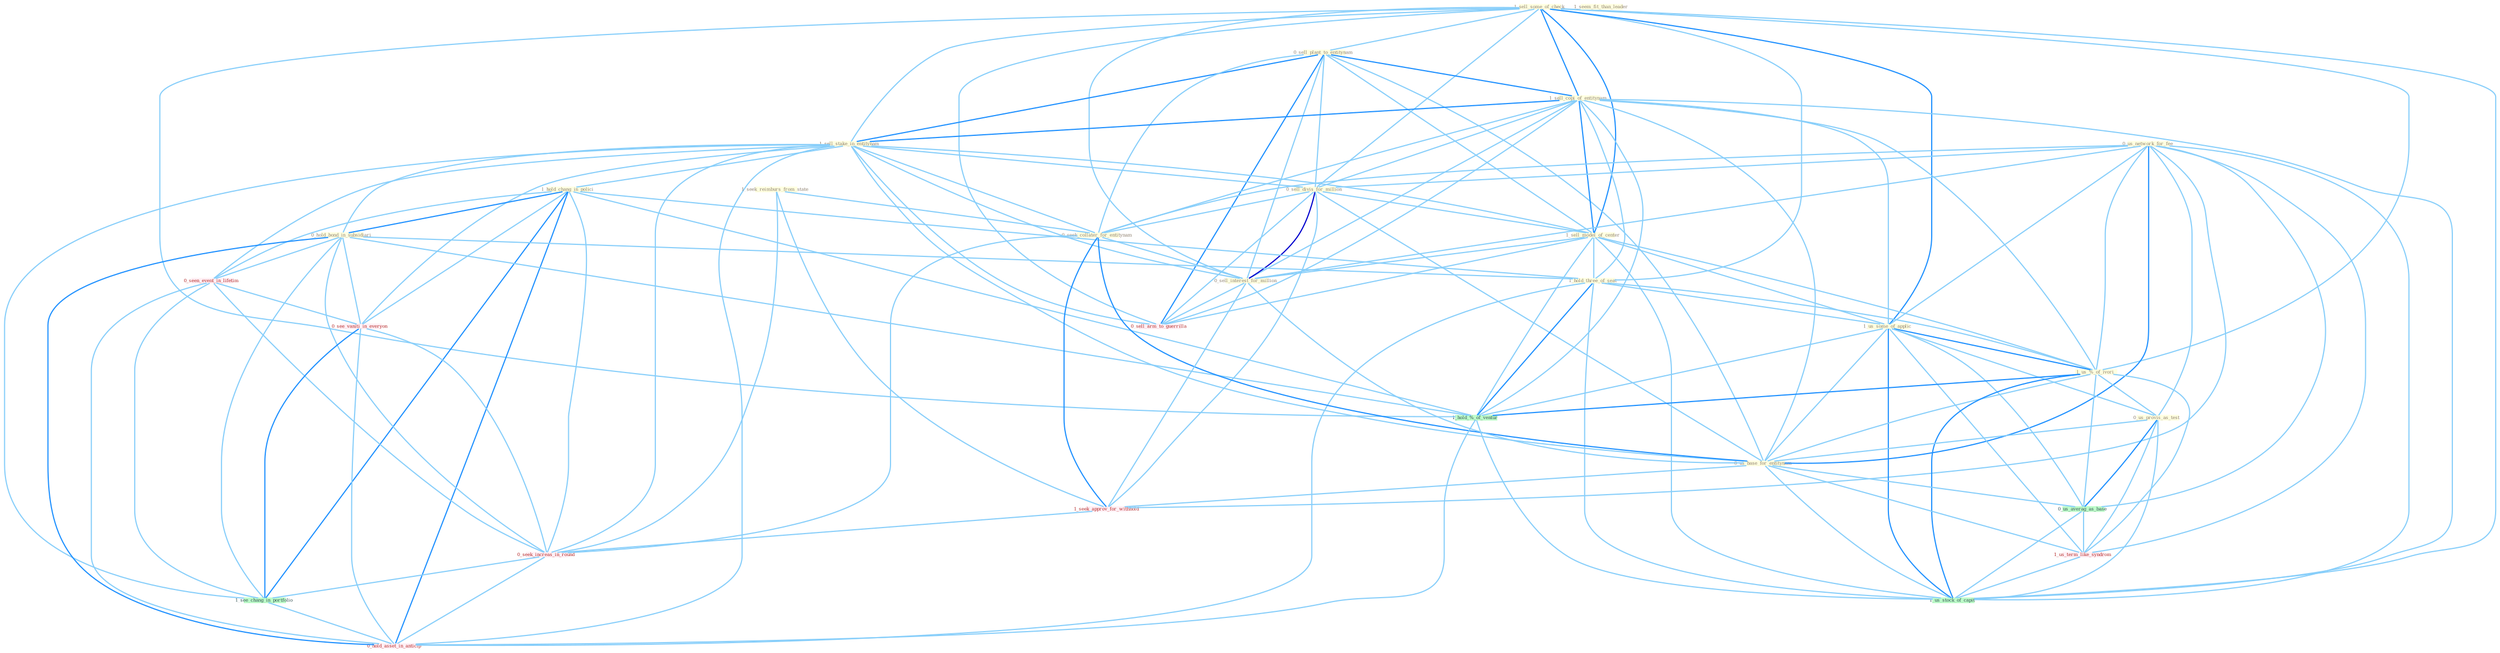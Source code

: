 Graph G{ 
    node
    [shape=polygon,style=filled,width=.5,height=.06,color="#BDFCC9",fixedsize=true,fontsize=4,
    fontcolor="#2f4f4f"];
    {node
    [color="#ffffe0", fontcolor="#8b7d6b"] "1_sell_some_of_check " "0_sell_plant_to_entitynam " "1_sell_copi_of_entitynam " "1_sell_stake_in_entitynam " "0_us_network_for_fee " "0_sell_divis_for_million " "1_seek_reimburs_from_state " "1_hold_chang_in_polici " "1_sell_model_of_center " "1_seem_fit_than_leader " "0_hold_bond_in_subsidiari " "1_hold_three_of_seat " "1_us_some_of_applic " "1_us_%_of_ivori " "0_seek_collater_for_entitynam " "0_sell_interest_for_million " "0_us_provis_as_test " "0_us_base_for_entitynam "}
{node [color="#fff0f5", fontcolor="#b22222"] "0_seen_event_in_lifetim " "1_us_term_like_syndrom " "1_seek_approv_for_withhold " "0_see_vaniti_in_everyon " "0_sell_arm_to_guerrilla " "0_seek_increas_in_round " "0_hold_asset_in_anticip "}
edge [color="#B0E2FF"];

	"1_sell_some_of_check " -- "0_sell_plant_to_entitynam " [w="1", color="#87cefa" ];
	"1_sell_some_of_check " -- "1_sell_copi_of_entitynam " [w="2", color="#1e90ff" , len=0.8];
	"1_sell_some_of_check " -- "1_sell_stake_in_entitynam " [w="1", color="#87cefa" ];
	"1_sell_some_of_check " -- "0_sell_divis_for_million " [w="1", color="#87cefa" ];
	"1_sell_some_of_check " -- "1_sell_model_of_center " [w="2", color="#1e90ff" , len=0.8];
	"1_sell_some_of_check " -- "1_hold_three_of_seat " [w="1", color="#87cefa" ];
	"1_sell_some_of_check " -- "1_us_some_of_applic " [w="2", color="#1e90ff" , len=0.8];
	"1_sell_some_of_check " -- "1_us_%_of_ivori " [w="1", color="#87cefa" ];
	"1_sell_some_of_check " -- "0_sell_interest_for_million " [w="1", color="#87cefa" ];
	"1_sell_some_of_check " -- "1_hold_%_of_ventur " [w="1", color="#87cefa" ];
	"1_sell_some_of_check " -- "0_sell_arm_to_guerrilla " [w="1", color="#87cefa" ];
	"1_sell_some_of_check " -- "1_us_stock_of_capit " [w="1", color="#87cefa" ];
	"0_sell_plant_to_entitynam " -- "1_sell_copi_of_entitynam " [w="2", color="#1e90ff" , len=0.8];
	"0_sell_plant_to_entitynam " -- "1_sell_stake_in_entitynam " [w="2", color="#1e90ff" , len=0.8];
	"0_sell_plant_to_entitynam " -- "0_sell_divis_for_million " [w="1", color="#87cefa" ];
	"0_sell_plant_to_entitynam " -- "1_sell_model_of_center " [w="1", color="#87cefa" ];
	"0_sell_plant_to_entitynam " -- "0_seek_collater_for_entitynam " [w="1", color="#87cefa" ];
	"0_sell_plant_to_entitynam " -- "0_sell_interest_for_million " [w="1", color="#87cefa" ];
	"0_sell_plant_to_entitynam " -- "0_us_base_for_entitynam " [w="1", color="#87cefa" ];
	"0_sell_plant_to_entitynam " -- "0_sell_arm_to_guerrilla " [w="2", color="#1e90ff" , len=0.8];
	"1_sell_copi_of_entitynam " -- "1_sell_stake_in_entitynam " [w="2", color="#1e90ff" , len=0.8];
	"1_sell_copi_of_entitynam " -- "0_sell_divis_for_million " [w="1", color="#87cefa" ];
	"1_sell_copi_of_entitynam " -- "1_sell_model_of_center " [w="2", color="#1e90ff" , len=0.8];
	"1_sell_copi_of_entitynam " -- "1_hold_three_of_seat " [w="1", color="#87cefa" ];
	"1_sell_copi_of_entitynam " -- "1_us_some_of_applic " [w="1", color="#87cefa" ];
	"1_sell_copi_of_entitynam " -- "1_us_%_of_ivori " [w="1", color="#87cefa" ];
	"1_sell_copi_of_entitynam " -- "0_seek_collater_for_entitynam " [w="1", color="#87cefa" ];
	"1_sell_copi_of_entitynam " -- "0_sell_interest_for_million " [w="1", color="#87cefa" ];
	"1_sell_copi_of_entitynam " -- "0_us_base_for_entitynam " [w="1", color="#87cefa" ];
	"1_sell_copi_of_entitynam " -- "1_hold_%_of_ventur " [w="1", color="#87cefa" ];
	"1_sell_copi_of_entitynam " -- "0_sell_arm_to_guerrilla " [w="1", color="#87cefa" ];
	"1_sell_copi_of_entitynam " -- "1_us_stock_of_capit " [w="1", color="#87cefa" ];
	"1_sell_stake_in_entitynam " -- "0_sell_divis_for_million " [w="1", color="#87cefa" ];
	"1_sell_stake_in_entitynam " -- "1_hold_chang_in_polici " [w="1", color="#87cefa" ];
	"1_sell_stake_in_entitynam " -- "1_sell_model_of_center " [w="1", color="#87cefa" ];
	"1_sell_stake_in_entitynam " -- "0_hold_bond_in_subsidiari " [w="1", color="#87cefa" ];
	"1_sell_stake_in_entitynam " -- "0_seek_collater_for_entitynam " [w="1", color="#87cefa" ];
	"1_sell_stake_in_entitynam " -- "0_sell_interest_for_million " [w="1", color="#87cefa" ];
	"1_sell_stake_in_entitynam " -- "0_us_base_for_entitynam " [w="1", color="#87cefa" ];
	"1_sell_stake_in_entitynam " -- "0_seen_event_in_lifetim " [w="1", color="#87cefa" ];
	"1_sell_stake_in_entitynam " -- "0_see_vaniti_in_everyon " [w="1", color="#87cefa" ];
	"1_sell_stake_in_entitynam " -- "0_sell_arm_to_guerrilla " [w="1", color="#87cefa" ];
	"1_sell_stake_in_entitynam " -- "0_seek_increas_in_round " [w="1", color="#87cefa" ];
	"1_sell_stake_in_entitynam " -- "1_see_chang_in_portfolio " [w="1", color="#87cefa" ];
	"1_sell_stake_in_entitynam " -- "0_hold_asset_in_anticip " [w="1", color="#87cefa" ];
	"0_us_network_for_fee " -- "0_sell_divis_for_million " [w="1", color="#87cefa" ];
	"0_us_network_for_fee " -- "1_us_some_of_applic " [w="1", color="#87cefa" ];
	"0_us_network_for_fee " -- "1_us_%_of_ivori " [w="1", color="#87cefa" ];
	"0_us_network_for_fee " -- "0_seek_collater_for_entitynam " [w="1", color="#87cefa" ];
	"0_us_network_for_fee " -- "0_sell_interest_for_million " [w="1", color="#87cefa" ];
	"0_us_network_for_fee " -- "0_us_provis_as_test " [w="1", color="#87cefa" ];
	"0_us_network_for_fee " -- "0_us_base_for_entitynam " [w="2", color="#1e90ff" , len=0.8];
	"0_us_network_for_fee " -- "0_us_averag_as_base " [w="1", color="#87cefa" ];
	"0_us_network_for_fee " -- "1_us_term_like_syndrom " [w="1", color="#87cefa" ];
	"0_us_network_for_fee " -- "1_seek_approv_for_withhold " [w="1", color="#87cefa" ];
	"0_us_network_for_fee " -- "1_us_stock_of_capit " [w="1", color="#87cefa" ];
	"0_sell_divis_for_million " -- "1_sell_model_of_center " [w="1", color="#87cefa" ];
	"0_sell_divis_for_million " -- "0_seek_collater_for_entitynam " [w="1", color="#87cefa" ];
	"0_sell_divis_for_million " -- "0_sell_interest_for_million " [w="3", color="#0000cd" , len=0.6];
	"0_sell_divis_for_million " -- "0_us_base_for_entitynam " [w="1", color="#87cefa" ];
	"0_sell_divis_for_million " -- "1_seek_approv_for_withhold " [w="1", color="#87cefa" ];
	"0_sell_divis_for_million " -- "0_sell_arm_to_guerrilla " [w="1", color="#87cefa" ];
	"1_seek_reimburs_from_state " -- "0_seek_collater_for_entitynam " [w="1", color="#87cefa" ];
	"1_seek_reimburs_from_state " -- "1_seek_approv_for_withhold " [w="1", color="#87cefa" ];
	"1_seek_reimburs_from_state " -- "0_seek_increas_in_round " [w="1", color="#87cefa" ];
	"1_hold_chang_in_polici " -- "0_hold_bond_in_subsidiari " [w="2", color="#1e90ff" , len=0.8];
	"1_hold_chang_in_polici " -- "1_hold_three_of_seat " [w="1", color="#87cefa" ];
	"1_hold_chang_in_polici " -- "0_seen_event_in_lifetim " [w="1", color="#87cefa" ];
	"1_hold_chang_in_polici " -- "1_hold_%_of_ventur " [w="1", color="#87cefa" ];
	"1_hold_chang_in_polici " -- "0_see_vaniti_in_everyon " [w="1", color="#87cefa" ];
	"1_hold_chang_in_polici " -- "0_seek_increas_in_round " [w="1", color="#87cefa" ];
	"1_hold_chang_in_polici " -- "1_see_chang_in_portfolio " [w="2", color="#1e90ff" , len=0.8];
	"1_hold_chang_in_polici " -- "0_hold_asset_in_anticip " [w="2", color="#1e90ff" , len=0.8];
	"1_sell_model_of_center " -- "1_hold_three_of_seat " [w="1", color="#87cefa" ];
	"1_sell_model_of_center " -- "1_us_some_of_applic " [w="1", color="#87cefa" ];
	"1_sell_model_of_center " -- "1_us_%_of_ivori " [w="1", color="#87cefa" ];
	"1_sell_model_of_center " -- "0_sell_interest_for_million " [w="1", color="#87cefa" ];
	"1_sell_model_of_center " -- "1_hold_%_of_ventur " [w="1", color="#87cefa" ];
	"1_sell_model_of_center " -- "0_sell_arm_to_guerrilla " [w="1", color="#87cefa" ];
	"1_sell_model_of_center " -- "1_us_stock_of_capit " [w="1", color="#87cefa" ];
	"0_hold_bond_in_subsidiari " -- "1_hold_three_of_seat " [w="1", color="#87cefa" ];
	"0_hold_bond_in_subsidiari " -- "0_seen_event_in_lifetim " [w="1", color="#87cefa" ];
	"0_hold_bond_in_subsidiari " -- "1_hold_%_of_ventur " [w="1", color="#87cefa" ];
	"0_hold_bond_in_subsidiari " -- "0_see_vaniti_in_everyon " [w="1", color="#87cefa" ];
	"0_hold_bond_in_subsidiari " -- "0_seek_increas_in_round " [w="1", color="#87cefa" ];
	"0_hold_bond_in_subsidiari " -- "1_see_chang_in_portfolio " [w="1", color="#87cefa" ];
	"0_hold_bond_in_subsidiari " -- "0_hold_asset_in_anticip " [w="2", color="#1e90ff" , len=0.8];
	"1_hold_three_of_seat " -- "1_us_some_of_applic " [w="1", color="#87cefa" ];
	"1_hold_three_of_seat " -- "1_us_%_of_ivori " [w="1", color="#87cefa" ];
	"1_hold_three_of_seat " -- "1_hold_%_of_ventur " [w="2", color="#1e90ff" , len=0.8];
	"1_hold_three_of_seat " -- "1_us_stock_of_capit " [w="1", color="#87cefa" ];
	"1_hold_three_of_seat " -- "0_hold_asset_in_anticip " [w="1", color="#87cefa" ];
	"1_us_some_of_applic " -- "1_us_%_of_ivori " [w="2", color="#1e90ff" , len=0.8];
	"1_us_some_of_applic " -- "0_us_provis_as_test " [w="1", color="#87cefa" ];
	"1_us_some_of_applic " -- "0_us_base_for_entitynam " [w="1", color="#87cefa" ];
	"1_us_some_of_applic " -- "0_us_averag_as_base " [w="1", color="#87cefa" ];
	"1_us_some_of_applic " -- "1_us_term_like_syndrom " [w="1", color="#87cefa" ];
	"1_us_some_of_applic " -- "1_hold_%_of_ventur " [w="1", color="#87cefa" ];
	"1_us_some_of_applic " -- "1_us_stock_of_capit " [w="2", color="#1e90ff" , len=0.8];
	"1_us_%_of_ivori " -- "0_us_provis_as_test " [w="1", color="#87cefa" ];
	"1_us_%_of_ivori " -- "0_us_base_for_entitynam " [w="1", color="#87cefa" ];
	"1_us_%_of_ivori " -- "0_us_averag_as_base " [w="1", color="#87cefa" ];
	"1_us_%_of_ivori " -- "1_us_term_like_syndrom " [w="1", color="#87cefa" ];
	"1_us_%_of_ivori " -- "1_hold_%_of_ventur " [w="2", color="#1e90ff" , len=0.8];
	"1_us_%_of_ivori " -- "1_us_stock_of_capit " [w="2", color="#1e90ff" , len=0.8];
	"0_seek_collater_for_entitynam " -- "0_sell_interest_for_million " [w="1", color="#87cefa" ];
	"0_seek_collater_for_entitynam " -- "0_us_base_for_entitynam " [w="2", color="#1e90ff" , len=0.8];
	"0_seek_collater_for_entitynam " -- "1_seek_approv_for_withhold " [w="2", color="#1e90ff" , len=0.8];
	"0_seek_collater_for_entitynam " -- "0_seek_increas_in_round " [w="1", color="#87cefa" ];
	"0_sell_interest_for_million " -- "0_us_base_for_entitynam " [w="1", color="#87cefa" ];
	"0_sell_interest_for_million " -- "1_seek_approv_for_withhold " [w="1", color="#87cefa" ];
	"0_sell_interest_for_million " -- "0_sell_arm_to_guerrilla " [w="1", color="#87cefa" ];
	"0_us_provis_as_test " -- "0_us_base_for_entitynam " [w="1", color="#87cefa" ];
	"0_us_provis_as_test " -- "0_us_averag_as_base " [w="2", color="#1e90ff" , len=0.8];
	"0_us_provis_as_test " -- "1_us_term_like_syndrom " [w="1", color="#87cefa" ];
	"0_us_provis_as_test " -- "1_us_stock_of_capit " [w="1", color="#87cefa" ];
	"0_us_base_for_entitynam " -- "0_us_averag_as_base " [w="1", color="#87cefa" ];
	"0_us_base_for_entitynam " -- "1_us_term_like_syndrom " [w="1", color="#87cefa" ];
	"0_us_base_for_entitynam " -- "1_seek_approv_for_withhold " [w="1", color="#87cefa" ];
	"0_us_base_for_entitynam " -- "1_us_stock_of_capit " [w="1", color="#87cefa" ];
	"0_seen_event_in_lifetim " -- "0_see_vaniti_in_everyon " [w="1", color="#87cefa" ];
	"0_seen_event_in_lifetim " -- "0_seek_increas_in_round " [w="1", color="#87cefa" ];
	"0_seen_event_in_lifetim " -- "1_see_chang_in_portfolio " [w="1", color="#87cefa" ];
	"0_seen_event_in_lifetim " -- "0_hold_asset_in_anticip " [w="1", color="#87cefa" ];
	"0_us_averag_as_base " -- "1_us_term_like_syndrom " [w="1", color="#87cefa" ];
	"0_us_averag_as_base " -- "1_us_stock_of_capit " [w="1", color="#87cefa" ];
	"1_us_term_like_syndrom " -- "1_us_stock_of_capit " [w="1", color="#87cefa" ];
	"1_seek_approv_for_withhold " -- "0_seek_increas_in_round " [w="1", color="#87cefa" ];
	"1_hold_%_of_ventur " -- "1_us_stock_of_capit " [w="1", color="#87cefa" ];
	"1_hold_%_of_ventur " -- "0_hold_asset_in_anticip " [w="1", color="#87cefa" ];
	"0_see_vaniti_in_everyon " -- "0_seek_increas_in_round " [w="1", color="#87cefa" ];
	"0_see_vaniti_in_everyon " -- "1_see_chang_in_portfolio " [w="2", color="#1e90ff" , len=0.8];
	"0_see_vaniti_in_everyon " -- "0_hold_asset_in_anticip " [w="1", color="#87cefa" ];
	"0_seek_increas_in_round " -- "1_see_chang_in_portfolio " [w="1", color="#87cefa" ];
	"0_seek_increas_in_round " -- "0_hold_asset_in_anticip " [w="1", color="#87cefa" ];
	"1_see_chang_in_portfolio " -- "0_hold_asset_in_anticip " [w="1", color="#87cefa" ];
}